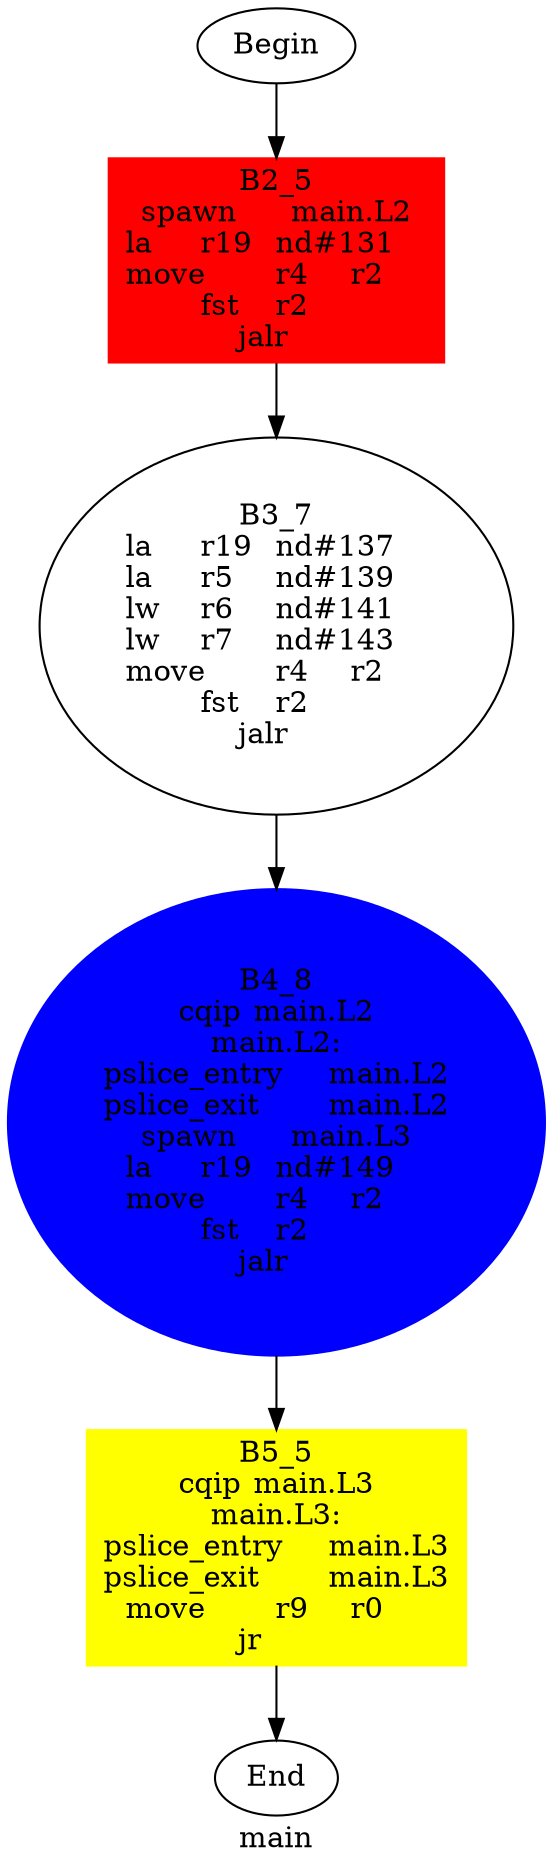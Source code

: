 digraph G{
	label = "main"	style = "dashed";
	color = purple;
	Node0 [label = "Begin"];
	Node0 -> {Node2 }
	Node1 [label = "End"];
	Node1 -> {}
	Node2 [label = "B2_5\nspawn	main.L2\nla	r19	nd#131	\nmove	r4	r2	\nfst	r2	\njalr	\n"];
	Node2 -> {Node3 }
	Node3 [label = "B3_7\nla	r19	nd#137	\nla	r5	nd#139	\nlw	r6	nd#141	\nlw	r7	nd#143	\nmove	r4	r2	\nfst	r2	\njalr	\n"];
	Node3 -> {Node4 }
	Node4 [label = "B4_8\ncqip	main.L2\nmain.L2:\npslice_entry	main.L2\npslice_exit	main.L2\nspawn	main.L3\nla	r19	nd#149	\nmove	r4	r2	\nfst	r2	\njalr	\n"];
	Node4 -> {Node5 }
	Node5 [label = "B5_5\ncqip	main.L3\nmain.L3:\npslice_entry	main.L3\npslice_exit	main.L3\nmove	r9	r0	\njr	\n"];
	Node5 -> {Node1 }
	Node2 [shape = box ,style=filled ,color=red];
	Node4 [shape = ellipse ,style=filled ,color=blue];
	Node5 [shape = polygon ,style=filled ,color=yellow];
}
